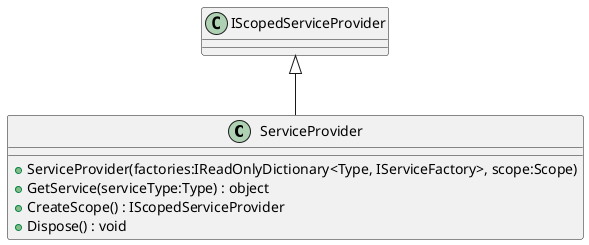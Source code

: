 @startuml
class ServiceProvider {
    + ServiceProvider(factories:IReadOnlyDictionary<Type, IServiceFactory>, scope:Scope)
    + GetService(serviceType:Type) : object
    + CreateScope() : IScopedServiceProvider
    + Dispose() : void
}
IScopedServiceProvider <|-- ServiceProvider
@enduml
